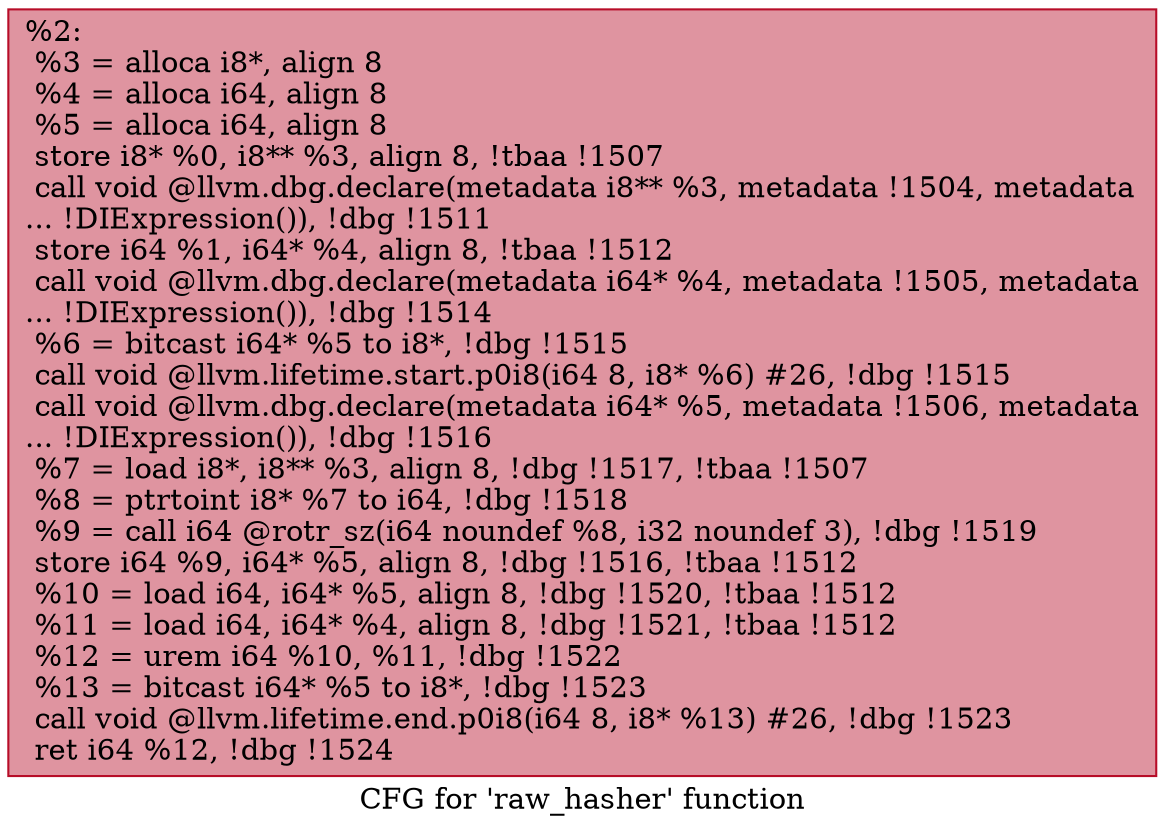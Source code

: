 digraph "CFG for 'raw_hasher' function" {
	label="CFG for 'raw_hasher' function";

	Node0x14a4e30 [shape=record,color="#b70d28ff", style=filled, fillcolor="#b70d2870",label="{%2:\l  %3 = alloca i8*, align 8\l  %4 = alloca i64, align 8\l  %5 = alloca i64, align 8\l  store i8* %0, i8** %3, align 8, !tbaa !1507\l  call void @llvm.dbg.declare(metadata i8** %3, metadata !1504, metadata\l... !DIExpression()), !dbg !1511\l  store i64 %1, i64* %4, align 8, !tbaa !1512\l  call void @llvm.dbg.declare(metadata i64* %4, metadata !1505, metadata\l... !DIExpression()), !dbg !1514\l  %6 = bitcast i64* %5 to i8*, !dbg !1515\l  call void @llvm.lifetime.start.p0i8(i64 8, i8* %6) #26, !dbg !1515\l  call void @llvm.dbg.declare(metadata i64* %5, metadata !1506, metadata\l... !DIExpression()), !dbg !1516\l  %7 = load i8*, i8** %3, align 8, !dbg !1517, !tbaa !1507\l  %8 = ptrtoint i8* %7 to i64, !dbg !1518\l  %9 = call i64 @rotr_sz(i64 noundef %8, i32 noundef 3), !dbg !1519\l  store i64 %9, i64* %5, align 8, !dbg !1516, !tbaa !1512\l  %10 = load i64, i64* %5, align 8, !dbg !1520, !tbaa !1512\l  %11 = load i64, i64* %4, align 8, !dbg !1521, !tbaa !1512\l  %12 = urem i64 %10, %11, !dbg !1522\l  %13 = bitcast i64* %5 to i8*, !dbg !1523\l  call void @llvm.lifetime.end.p0i8(i64 8, i8* %13) #26, !dbg !1523\l  ret i64 %12, !dbg !1524\l}"];
}
